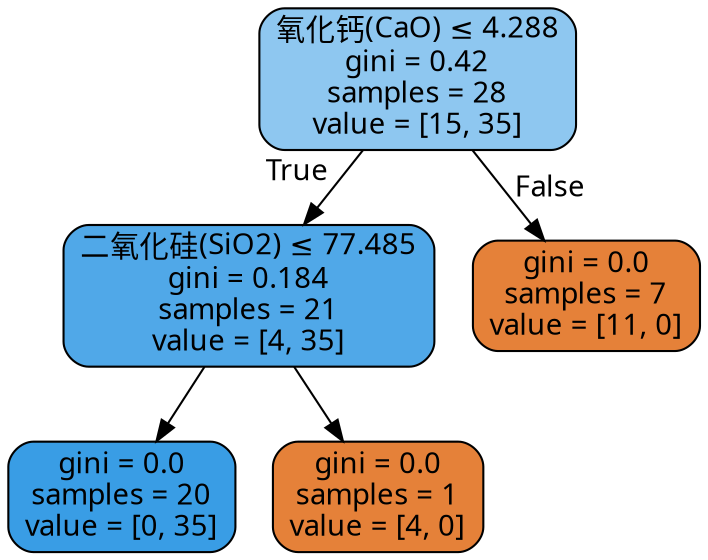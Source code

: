 digraph Tree {
node [shape=box, style="filled, rounded", color="black", fontname="DengXian"] ;
edge [fontname="DengXian"] ;
0 [label=<氧化钙(CaO) &le; 4.288<br/>gini = 0.42<br/>samples = 28<br/>value = [15, 35]>, fillcolor="#8ec7f0"] ;
1 [label=<二氧化硅(SiO2) &le; 77.485<br/>gini = 0.184<br/>samples = 21<br/>value = [4, 35]>, fillcolor="#50a8e8"] ;
0 -> 1 [labeldistance=2.5, labelangle=45, headlabel="True"] ;
2 [label=<gini = 0.0<br/>samples = 20<br/>value = [0, 35]>, fillcolor="#399de5"] ;
1 -> 2 ;
3 [label=<gini = 0.0<br/>samples = 1<br/>value = [4, 0]>, fillcolor="#e58139"] ;
1 -> 3 ;
4 [label=<gini = 0.0<br/>samples = 7<br/>value = [11, 0]>, fillcolor="#e58139"] ;
0 -> 4 [labeldistance=2.5, labelangle=-45, headlabel="False"] ;
}